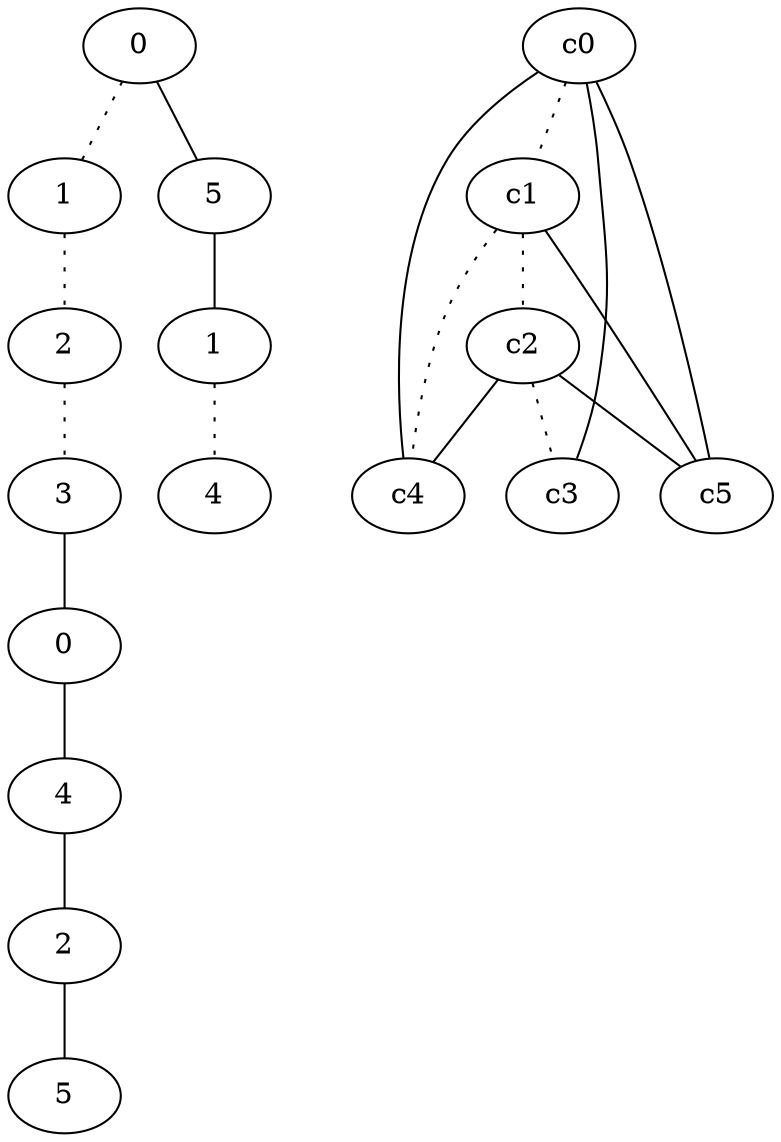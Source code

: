 graph {
a0[label=0];
a1[label=1];
a2[label=2];
a3[label=3];
a4[label=0];
a5[label=4];
a6[label=2];
a7[label=5];
a8[label=5];
a9[label=1];
a10[label=4];
a0 -- a1 [style=dotted];
a0 -- a8;
a1 -- a2 [style=dotted];
a2 -- a3 [style=dotted];
a3 -- a4;
a4 -- a5;
a5 -- a6;
a6 -- a7;
a8 -- a9;
a9 -- a10 [style=dotted];
c0 -- c1 [style=dotted];
c0 -- c3;
c0 -- c4;
c0 -- c5;
c1 -- c2 [style=dotted];
c1 -- c4 [style=dotted];
c1 -- c5;
c2 -- c3 [style=dotted];
c2 -- c4;
c2 -- c5;
}

